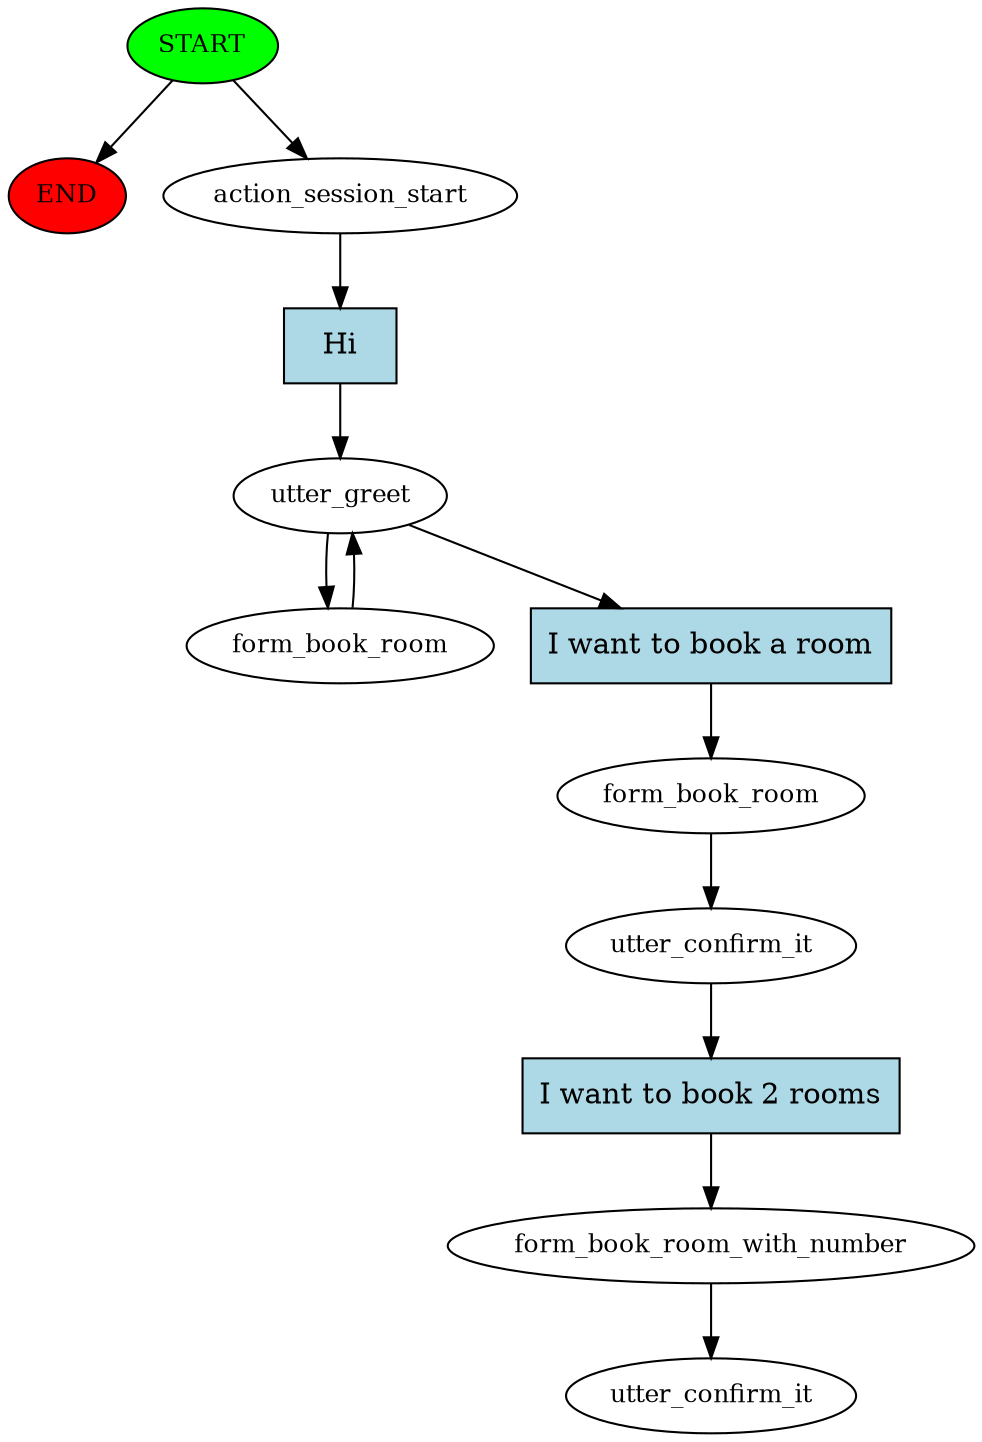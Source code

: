 digraph  {
0 [class="start active", fillcolor=green, fontsize=12, label=START, style=filled];
"-1" [class=end, fillcolor=red, fontsize=12, label=END, style=filled];
1 [class=active, fontsize=12, label=action_session_start];
2 [class=active, fontsize=12, label=utter_greet];
3 [class=active, fontsize=12, label=form_book_room];
5 [class=active, fontsize=12, label=form_book_room];
6 [class=active, fontsize=12, label=utter_confirm_it];
7 [class=active, fontsize=12, label=form_book_room_with_number];
8 [class="dashed active", fontsize=12, label=utter_confirm_it];
9 [class="intent active", fillcolor=lightblue, label=Hi, shape=rect, style=filled];
10 [class="intent active", fillcolor=lightblue, label="I want to book a room", shape=rect, style=filled];
11 [class="intent active", fillcolor=lightblue, label="I want to book 2 rooms", shape=rect, style=filled];
0 -> "-1"  [class="", key=NONE, label=""];
0 -> 1  [class=active, key=NONE, label=""];
1 -> 9  [class=active, key=0];
2 -> 3  [class=active, key=NONE, label=""];
2 -> 10  [class=active, key=0];
3 -> 2  [class=active, key=NONE, label=""];
5 -> 6  [class=active, key=NONE, label=""];
6 -> 11  [class=active, key=0];
7 -> 8  [class=active, key=NONE, label=""];
9 -> 2  [class=active, key=0];
10 -> 5  [class=active, key=0];
11 -> 7  [class=active, key=0];
}
